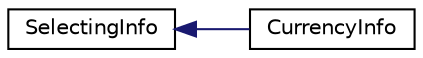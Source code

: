 digraph G
{
  edge [fontname="Helvetica",fontsize="10",labelfontname="Helvetica",labelfontsize="10"];
  node [fontname="Helvetica",fontsize="10",shape=record];
  rankdir=LR;
  Node1 [label="SelectingInfo",height=0.2,width=0.4,color="black", fillcolor="white", style="filled",URL="$interface_selecting_info.html",tooltip="Used as parent class for all selectable models."];
  Node1 -> Node2 [dir=back,color="midnightblue",fontsize="10",style="solid",fontname="Helvetica"];
  Node2 [label="CurrencyInfo",height=0.2,width=0.4,color="black", fillcolor="white", style="filled",URL="$interface_currency_info.html",tooltip="Used as currency model."];
}
